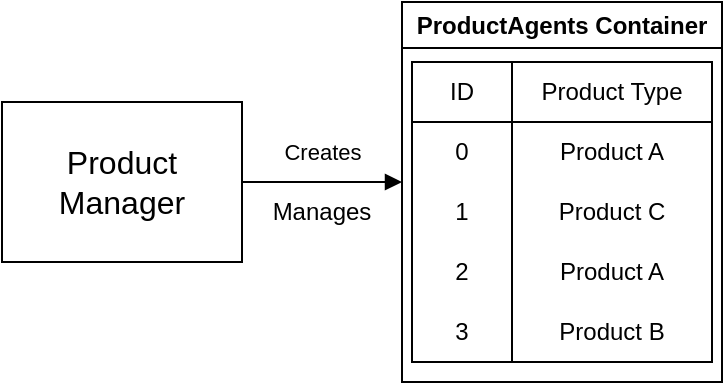 <mxfile version="24.6.4" type="device">
  <diagram id="R2lEEEUBdFMjLlhIrx00" name="Page-1">
    <mxGraphModel dx="627" dy="565" grid="1" gridSize="10" guides="1" tooltips="1" connect="1" arrows="1" fold="1" page="1" pageScale="1" pageWidth="850" pageHeight="1100" math="0" shadow="0" extFonts="Permanent Marker^https://fonts.googleapis.com/css?family=Permanent+Marker">
      <root>
        <mxCell id="0" />
        <mxCell id="1" parent="0" />
        <mxCell id="c_Bd4UHf5sjhc03p3BTO-3" value="&lt;font style=&quot;font-size: 16px;&quot;&gt;Product Manager&lt;/font&gt;" style="rounded=0;whiteSpace=wrap;html=1;" parent="1" vertex="1">
          <mxGeometry x="40" y="80" width="120" height="80" as="geometry" />
        </mxCell>
        <mxCell id="c_Bd4UHf5sjhc03p3BTO-4" value="" style="endArrow=block;html=1;rounded=0;exitX=1;exitY=0.5;exitDx=0;exitDy=0;strokeColor=default;endFill=1;" parent="1" edge="1">
          <mxGeometry width="50" height="50" relative="1" as="geometry">
            <mxPoint x="160" y="120" as="sourcePoint" />
            <mxPoint x="240" y="120" as="targetPoint" />
          </mxGeometry>
        </mxCell>
        <mxCell id="c_Bd4UHf5sjhc03p3BTO-6" value="Creates" style="edgeLabel;html=1;align=center;verticalAlign=middle;resizable=0;points=[];" parent="c_Bd4UHf5sjhc03p3BTO-4" vertex="1" connectable="0">
          <mxGeometry y="1" relative="1" as="geometry">
            <mxPoint y="-14" as="offset" />
          </mxGeometry>
        </mxCell>
        <mxCell id="shVzjFQkfInPrArnQ4dK-5" value="ProductAgents Container" style="swimlane;whiteSpace=wrap;html=1;" vertex="1" parent="1">
          <mxGeometry x="240" y="30" width="160" height="190" as="geometry" />
        </mxCell>
        <mxCell id="c_Bd4UHf5sjhc03p3BTO-8" value="ID" style="swimlane;fontStyle=0;childLayout=stackLayout;horizontal=1;startSize=30;horizontalStack=0;resizeParent=1;resizeParentMax=0;resizeLast=0;collapsible=1;marginBottom=0;whiteSpace=wrap;html=1;" parent="shVzjFQkfInPrArnQ4dK-5" vertex="1">
          <mxGeometry x="5" y="30" width="50" height="150" as="geometry">
            <mxRectangle x="370" y="240" width="60" height="30" as="alternateBounds" />
          </mxGeometry>
        </mxCell>
        <mxCell id="c_Bd4UHf5sjhc03p3BTO-17" value="0" style="text;html=1;align=center;verticalAlign=middle;whiteSpace=wrap;rounded=0;" parent="c_Bd4UHf5sjhc03p3BTO-8" vertex="1">
          <mxGeometry y="30" width="50" height="30" as="geometry" />
        </mxCell>
        <mxCell id="c_Bd4UHf5sjhc03p3BTO-18" value="1" style="text;html=1;align=center;verticalAlign=middle;whiteSpace=wrap;rounded=0;" parent="c_Bd4UHf5sjhc03p3BTO-8" vertex="1">
          <mxGeometry y="60" width="50" height="30" as="geometry" />
        </mxCell>
        <mxCell id="c_Bd4UHf5sjhc03p3BTO-19" value="2" style="text;html=1;align=center;verticalAlign=middle;whiteSpace=wrap;rounded=0;" parent="c_Bd4UHf5sjhc03p3BTO-8" vertex="1">
          <mxGeometry y="90" width="50" height="30" as="geometry" />
        </mxCell>
        <mxCell id="c_Bd4UHf5sjhc03p3BTO-20" value="3" style="text;html=1;align=center;verticalAlign=middle;whiteSpace=wrap;rounded=0;" parent="c_Bd4UHf5sjhc03p3BTO-8" vertex="1">
          <mxGeometry y="120" width="50" height="30" as="geometry" />
        </mxCell>
        <mxCell id="c_Bd4UHf5sjhc03p3BTO-12" value="Product Type" style="swimlane;fontStyle=0;childLayout=stackLayout;horizontal=1;startSize=30;horizontalStack=0;resizeParent=1;resizeParentMax=0;resizeLast=0;collapsible=1;marginBottom=0;whiteSpace=wrap;html=1;" parent="shVzjFQkfInPrArnQ4dK-5" vertex="1">
          <mxGeometry x="55" y="30" width="100" height="150" as="geometry" />
        </mxCell>
        <mxCell id="c_Bd4UHf5sjhc03p3BTO-21" value="Product A" style="text;html=1;align=center;verticalAlign=middle;whiteSpace=wrap;rounded=0;" parent="c_Bd4UHf5sjhc03p3BTO-12" vertex="1">
          <mxGeometry y="30" width="100" height="30" as="geometry" />
        </mxCell>
        <mxCell id="c_Bd4UHf5sjhc03p3BTO-22" value="Product C" style="text;html=1;align=center;verticalAlign=middle;whiteSpace=wrap;rounded=0;" parent="c_Bd4UHf5sjhc03p3BTO-12" vertex="1">
          <mxGeometry y="60" width="100" height="30" as="geometry" />
        </mxCell>
        <mxCell id="c_Bd4UHf5sjhc03p3BTO-23" value="Product A" style="text;html=1;align=center;verticalAlign=middle;whiteSpace=wrap;rounded=0;" parent="c_Bd4UHf5sjhc03p3BTO-12" vertex="1">
          <mxGeometry y="90" width="100" height="30" as="geometry" />
        </mxCell>
        <mxCell id="c_Bd4UHf5sjhc03p3BTO-24" value="Product B" style="text;html=1;align=center;verticalAlign=middle;whiteSpace=wrap;rounded=0;" parent="c_Bd4UHf5sjhc03p3BTO-12" vertex="1">
          <mxGeometry y="120" width="100" height="30" as="geometry" />
        </mxCell>
        <mxCell id="shVzjFQkfInPrArnQ4dK-6" value="Manages" style="text;html=1;align=center;verticalAlign=middle;whiteSpace=wrap;rounded=0;" vertex="1" parent="1">
          <mxGeometry x="170" y="120" width="60" height="30" as="geometry" />
        </mxCell>
      </root>
    </mxGraphModel>
  </diagram>
</mxfile>
